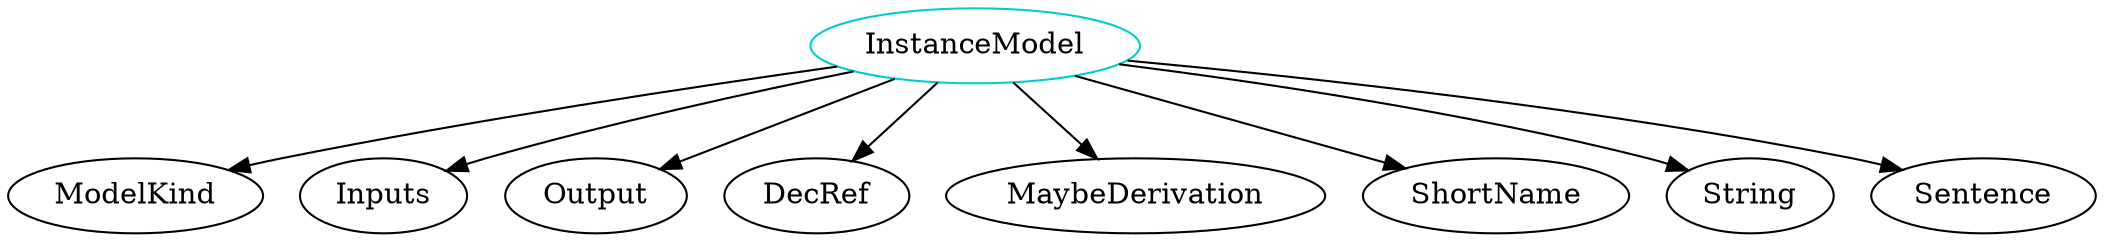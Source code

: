 digraph instancemodel{
InstanceModel -> ModelKind;
InstanceModel -> Inputs;
InstanceModel -> Output;
InstanceModel -> DecRef;
InstanceModel -> MaybeDerivation;
InstanceModel -> ShortName;
InstanceModel -> String;
InstanceModel -> Sentence;
InstanceModel	[shape=oval, color=cyan3, label="InstanceModel"];
}

